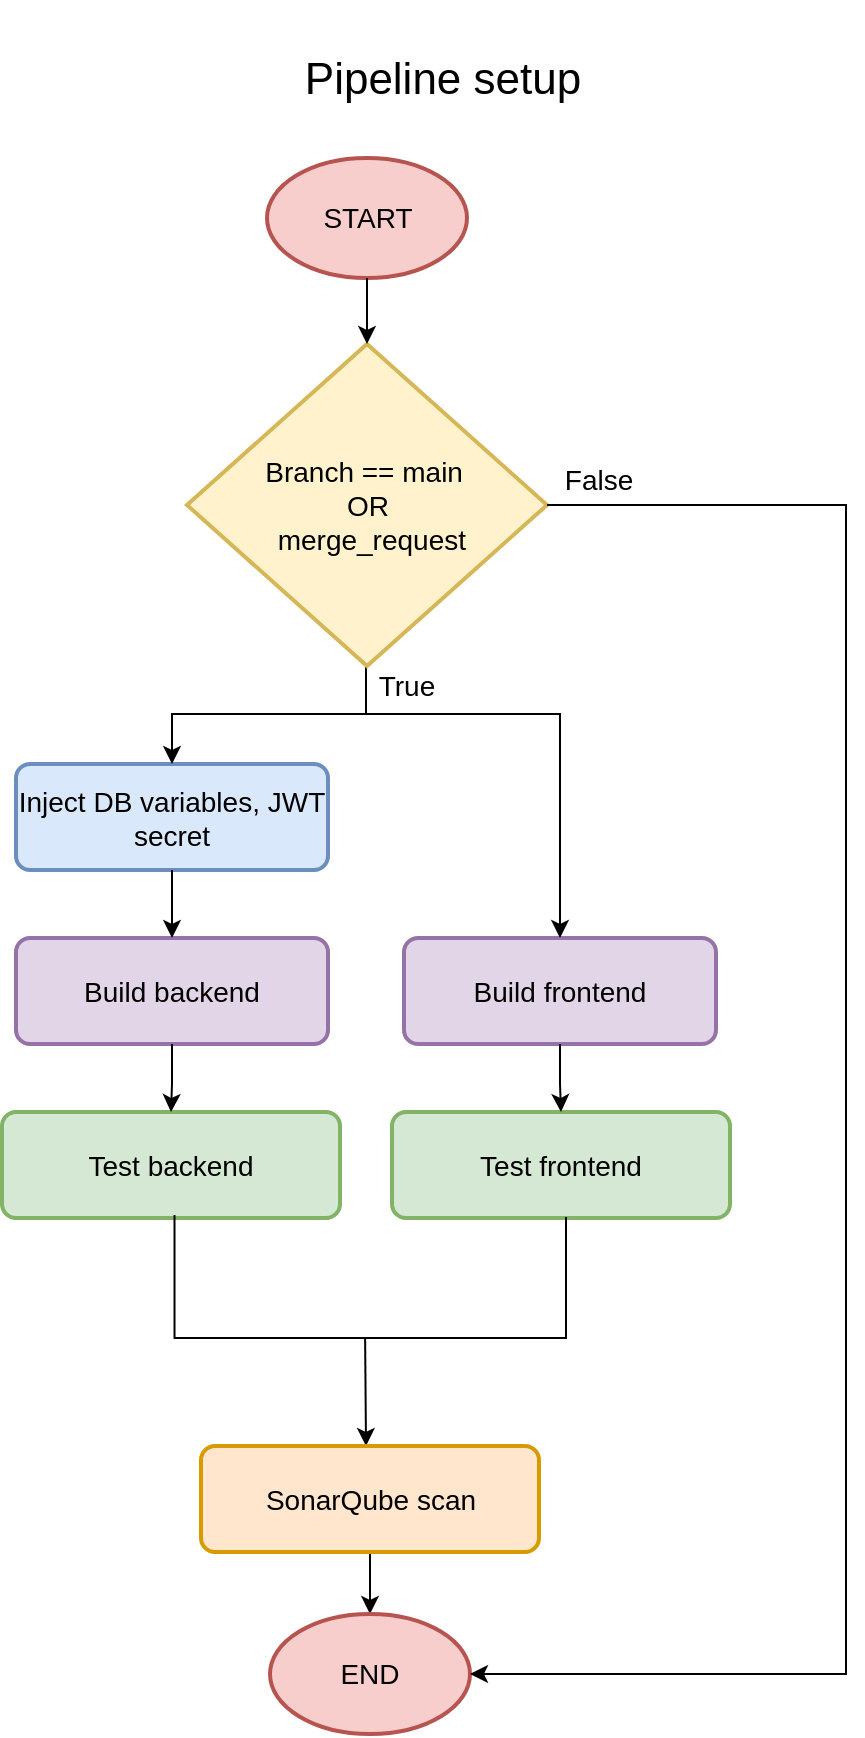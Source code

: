 <mxfile version="15.8.8"><diagram id="TcB1x4meEWqNe_T7gbqi" name="Page-1"><mxGraphModel dx="1030" dy="567" grid="0" gridSize="10" guides="1" tooltips="1" connect="1" arrows="1" fold="1" page="0" pageScale="1" pageWidth="827" pageHeight="1169" math="0" shadow="0"><root><mxCell id="0"/><mxCell id="1" parent="0"/><mxCell id="NJcRtRHZBsvADWpxa7xW-35" value="" style="group" vertex="1" connectable="0" parent="1"><mxGeometry x="197" y="430" width="169" height="227" as="geometry"/></mxCell><mxCell id="NJcRtRHZBsvADWpxa7xW-11" value="Inject DB variables, JWT secret" style="rounded=1;whiteSpace=wrap;html=1;absoluteArcSize=1;arcSize=14;strokeWidth=2;fontSize=14;fillColor=#dae8fc;strokeColor=#6c8ebf;" vertex="1" parent="NJcRtRHZBsvADWpxa7xW-35"><mxGeometry x="7" width="156" height="53" as="geometry"/></mxCell><mxCell id="NJcRtRHZBsvADWpxa7xW-13" value="Build backend" style="rounded=1;whiteSpace=wrap;html=1;absoluteArcSize=1;arcSize=14;strokeWidth=2;fontSize=14;fillColor=#e1d5e7;strokeColor=#9673a6;" vertex="1" parent="NJcRtRHZBsvADWpxa7xW-35"><mxGeometry x="7" y="87" width="156" height="53" as="geometry"/></mxCell><mxCell id="NJcRtRHZBsvADWpxa7xW-17" style="edgeStyle=orthogonalEdgeStyle;rounded=0;orthogonalLoop=1;jettySize=auto;html=1;exitX=0.5;exitY=1;exitDx=0;exitDy=0;fontSize=14;" edge="1" parent="NJcRtRHZBsvADWpxa7xW-35" source="NJcRtRHZBsvADWpxa7xW-11" target="NJcRtRHZBsvADWpxa7xW-13"><mxGeometry relative="1" as="geometry"/></mxCell><mxCell id="NJcRtRHZBsvADWpxa7xW-14" value="Test backend" style="rounded=1;whiteSpace=wrap;html=1;absoluteArcSize=1;arcSize=14;strokeWidth=2;fontSize=14;fillColor=#d5e8d4;strokeColor=#82b366;" vertex="1" parent="NJcRtRHZBsvADWpxa7xW-35"><mxGeometry y="174" width="169" height="53" as="geometry"/></mxCell><mxCell id="NJcRtRHZBsvADWpxa7xW-18" style="edgeStyle=orthogonalEdgeStyle;rounded=0;orthogonalLoop=1;jettySize=auto;html=1;exitX=0.5;exitY=1;exitDx=0;exitDy=0;fontSize=14;" edge="1" parent="NJcRtRHZBsvADWpxa7xW-35" source="NJcRtRHZBsvADWpxa7xW-13" target="NJcRtRHZBsvADWpxa7xW-14"><mxGeometry relative="1" as="geometry"/></mxCell><mxCell id="NJcRtRHZBsvADWpxa7xW-40" value="" style="group" vertex="1" connectable="0" parent="1"><mxGeometry x="391" y="517" width="169" height="140" as="geometry"/></mxCell><mxCell id="NJcRtRHZBsvADWpxa7xW-37" value="Build frontend" style="rounded=1;whiteSpace=wrap;html=1;absoluteArcSize=1;arcSize=14;strokeWidth=2;fontSize=14;fillColor=#e1d5e7;strokeColor=#9673a6;" vertex="1" parent="NJcRtRHZBsvADWpxa7xW-40"><mxGeometry x="7" width="156" height="53" as="geometry"/></mxCell><mxCell id="NJcRtRHZBsvADWpxa7xW-38" value="Test frontend" style="rounded=1;whiteSpace=wrap;html=1;absoluteArcSize=1;arcSize=14;strokeWidth=2;fontSize=14;fillColor=#d5e8d4;strokeColor=#82b366;" vertex="1" parent="NJcRtRHZBsvADWpxa7xW-40"><mxGeometry x="1" y="87" width="169" height="53" as="geometry"/></mxCell><mxCell id="NJcRtRHZBsvADWpxa7xW-39" style="edgeStyle=orthogonalEdgeStyle;rounded=0;orthogonalLoop=1;jettySize=auto;html=1;exitX=0.5;exitY=1;exitDx=0;exitDy=0;fontSize=14;" edge="1" source="NJcRtRHZBsvADWpxa7xW-37" target="NJcRtRHZBsvADWpxa7xW-38" parent="NJcRtRHZBsvADWpxa7xW-40"><mxGeometry relative="1" as="geometry"/></mxCell><mxCell id="NJcRtRHZBsvADWpxa7xW-31" value="" style="edgeStyle=elbowEdgeStyle;elbow=vertical;html=1;rounded=0;fontSize=14;entryX=0.5;entryY=0;entryDx=0;entryDy=0;" edge="1" parent="1" target="NJcRtRHZBsvADWpxa7xW-11"><mxGeometry relative="1" as="geometry"><mxPoint x="379" y="380" as="sourcePoint"/><mxPoint x="253" y="430" as="targetPoint"/></mxGeometry></mxCell><mxCell id="NJcRtRHZBsvADWpxa7xW-32" value="" style="edgeStyle=elbowEdgeStyle;elbow=vertical;html=1;rounded=0;fontSize=14;entryX=0.5;entryY=0;entryDx=0;entryDy=0;" edge="1" parent="1" target="NJcRtRHZBsvADWpxa7xW-37"><mxGeometry relative="1" as="geometry"><mxPoint x="379" y="380" as="sourcePoint"/><mxPoint x="505" y="430" as="targetPoint"/><Array as="points"><mxPoint x="429" y="405"/></Array></mxGeometry></mxCell><mxCell id="NJcRtRHZBsvADWpxa7xW-41" value="" style="group" vertex="1" connectable="0" parent="1"><mxGeometry x="271" y="48" width="220" height="333" as="geometry"/></mxCell><mxCell id="NJcRtRHZBsvADWpxa7xW-7" value="" style="group" vertex="1" connectable="0" parent="NJcRtRHZBsvADWpxa7xW-41"><mxGeometry width="220" height="79" as="geometry"/></mxCell><mxCell id="NJcRtRHZBsvADWpxa7xW-1" value="" style="shape=image;html=1;verticalAlign=top;verticalLabelPosition=bottom;labelBackgroundColor=#ffffff;imageAspect=0;aspect=fixed;image=https://cdn4.iconfinder.com/data/icons/socialcones/508/Gitlab-128.png" vertex="1" parent="NJcRtRHZBsvADWpxa7xW-7"><mxGeometry width="79" height="79" as="geometry"/></mxCell><mxCell id="NJcRtRHZBsvADWpxa7xW-6" value="&lt;font style=&quot;font-size: 22px&quot;&gt;Pipeline setup&lt;/font&gt;" style="text;html=1;align=center;verticalAlign=middle;resizable=0;points=[];autosize=1;strokeColor=none;fillColor=none;" vertex="1" parent="NJcRtRHZBsvADWpxa7xW-7"><mxGeometry x="72" y="29.5" width="148" height="20" as="geometry"/></mxCell><mxCell id="NJcRtRHZBsvADWpxa7xW-8" value="Branch == main&amp;nbsp; &lt;br style=&quot;font-size: 14px;&quot;&gt;OR&lt;br style=&quot;font-size: 14px;&quot;&gt;&amp;nbsp;merge_request" style="strokeWidth=2;html=1;shape=mxgraph.flowchart.decision;whiteSpace=wrap;fontSize=14;fillColor=#fff2cc;strokeColor=#d6b656;" vertex="1" parent="NJcRtRHZBsvADWpxa7xW-41"><mxGeometry x="18.5" y="172" width="180" height="161" as="geometry"/></mxCell><mxCell id="NJcRtRHZBsvADWpxa7xW-12" value="START" style="strokeWidth=2;html=1;shape=mxgraph.flowchart.start_1;whiteSpace=wrap;fontSize=14;fillColor=#f8cecc;strokeColor=#b85450;" vertex="1" parent="NJcRtRHZBsvADWpxa7xW-41"><mxGeometry x="58.5" y="79" width="100" height="60" as="geometry"/></mxCell><mxCell id="NJcRtRHZBsvADWpxa7xW-10" style="edgeStyle=orthogonalEdgeStyle;rounded=0;orthogonalLoop=1;jettySize=auto;html=1;fontSize=14;" edge="1" parent="NJcRtRHZBsvADWpxa7xW-41" source="NJcRtRHZBsvADWpxa7xW-12" target="NJcRtRHZBsvADWpxa7xW-8"><mxGeometry relative="1" as="geometry"><mxPoint x="108.5" y="146" as="sourcePoint"/></mxGeometry></mxCell><mxCell id="NJcRtRHZBsvADWpxa7xW-43" value="" style="shape=partialRectangle;whiteSpace=wrap;html=1;top=0;left=0;fillColor=none;rounded=1;fontSize=14;rotation=0;" vertex="1" parent="1"><mxGeometry x="359" y="657" width="120" height="60" as="geometry"/></mxCell><mxCell id="NJcRtRHZBsvADWpxa7xW-46" value="" style="shape=partialRectangle;whiteSpace=wrap;html=1;bottom=0;right=0;fillColor=none;rounded=1;fontSize=14;rotation=-90;" vertex="1" parent="1"><mxGeometry x="290.88" y="648.38" width="61" height="76.25" as="geometry"/></mxCell><mxCell id="NJcRtRHZBsvADWpxa7xW-48" value="" style="endArrow=classic;html=1;rounded=0;fontSize=14;exitX=0.163;exitY=1;exitDx=0;exitDy=0;exitPerimeter=0;" edge="1" parent="1" source="NJcRtRHZBsvADWpxa7xW-43"><mxGeometry width="50" height="50" relative="1" as="geometry"><mxPoint x="387" y="811" as="sourcePoint"/><mxPoint x="379" y="771" as="targetPoint"/></mxGeometry></mxCell><mxCell id="NJcRtRHZBsvADWpxa7xW-52" style="edgeStyle=orthogonalEdgeStyle;rounded=0;orthogonalLoop=1;jettySize=auto;html=1;exitX=0.5;exitY=1;exitDx=0;exitDy=0;fontSize=14;" edge="1" parent="1" source="NJcRtRHZBsvADWpxa7xW-49" target="NJcRtRHZBsvADWpxa7xW-51"><mxGeometry relative="1" as="geometry"/></mxCell><mxCell id="NJcRtRHZBsvADWpxa7xW-49" value="SonarQube scan" style="rounded=1;whiteSpace=wrap;html=1;absoluteArcSize=1;arcSize=14;strokeWidth=2;fontSize=14;fillColor=#ffe6cc;strokeColor=#d79b00;" vertex="1" parent="1"><mxGeometry x="296.5" y="771" width="169" height="53" as="geometry"/></mxCell><mxCell id="NJcRtRHZBsvADWpxa7xW-50" value="True" style="text;html=1;align=center;verticalAlign=middle;resizable=0;points=[];autosize=1;strokeColor=none;fillColor=none;fontSize=14;" vertex="1" parent="1"><mxGeometry x="377" y="380" width="43" height="21" as="geometry"/></mxCell><mxCell id="NJcRtRHZBsvADWpxa7xW-51" value="END" style="strokeWidth=2;html=1;shape=mxgraph.flowchart.start_1;whiteSpace=wrap;fontSize=14;fillColor=#f8cecc;strokeColor=#b85450;" vertex="1" parent="1"><mxGeometry x="331" y="855" width="100" height="60" as="geometry"/></mxCell><mxCell id="NJcRtRHZBsvADWpxa7xW-53" style="edgeStyle=orthogonalEdgeStyle;rounded=0;orthogonalLoop=1;jettySize=auto;html=1;exitX=1;exitY=0.5;exitDx=0;exitDy=0;exitPerimeter=0;fontSize=14;entryX=1;entryY=0.5;entryDx=0;entryDy=0;entryPerimeter=0;" edge="1" parent="1" source="NJcRtRHZBsvADWpxa7xW-8" target="NJcRtRHZBsvADWpxa7xW-51"><mxGeometry relative="1" as="geometry"><mxPoint x="619" y="865" as="targetPoint"/><Array as="points"><mxPoint x="619" y="301"/><mxPoint x="619" y="885"/></Array></mxGeometry></mxCell><mxCell id="NJcRtRHZBsvADWpxa7xW-54" value="False" style="text;html=1;align=center;verticalAlign=middle;resizable=0;points=[];autosize=1;strokeColor=none;fillColor=none;fontSize=14;" vertex="1" parent="1"><mxGeometry x="470" y="277" width="49" height="21" as="geometry"/></mxCell></root></mxGraphModel></diagram></mxfile>